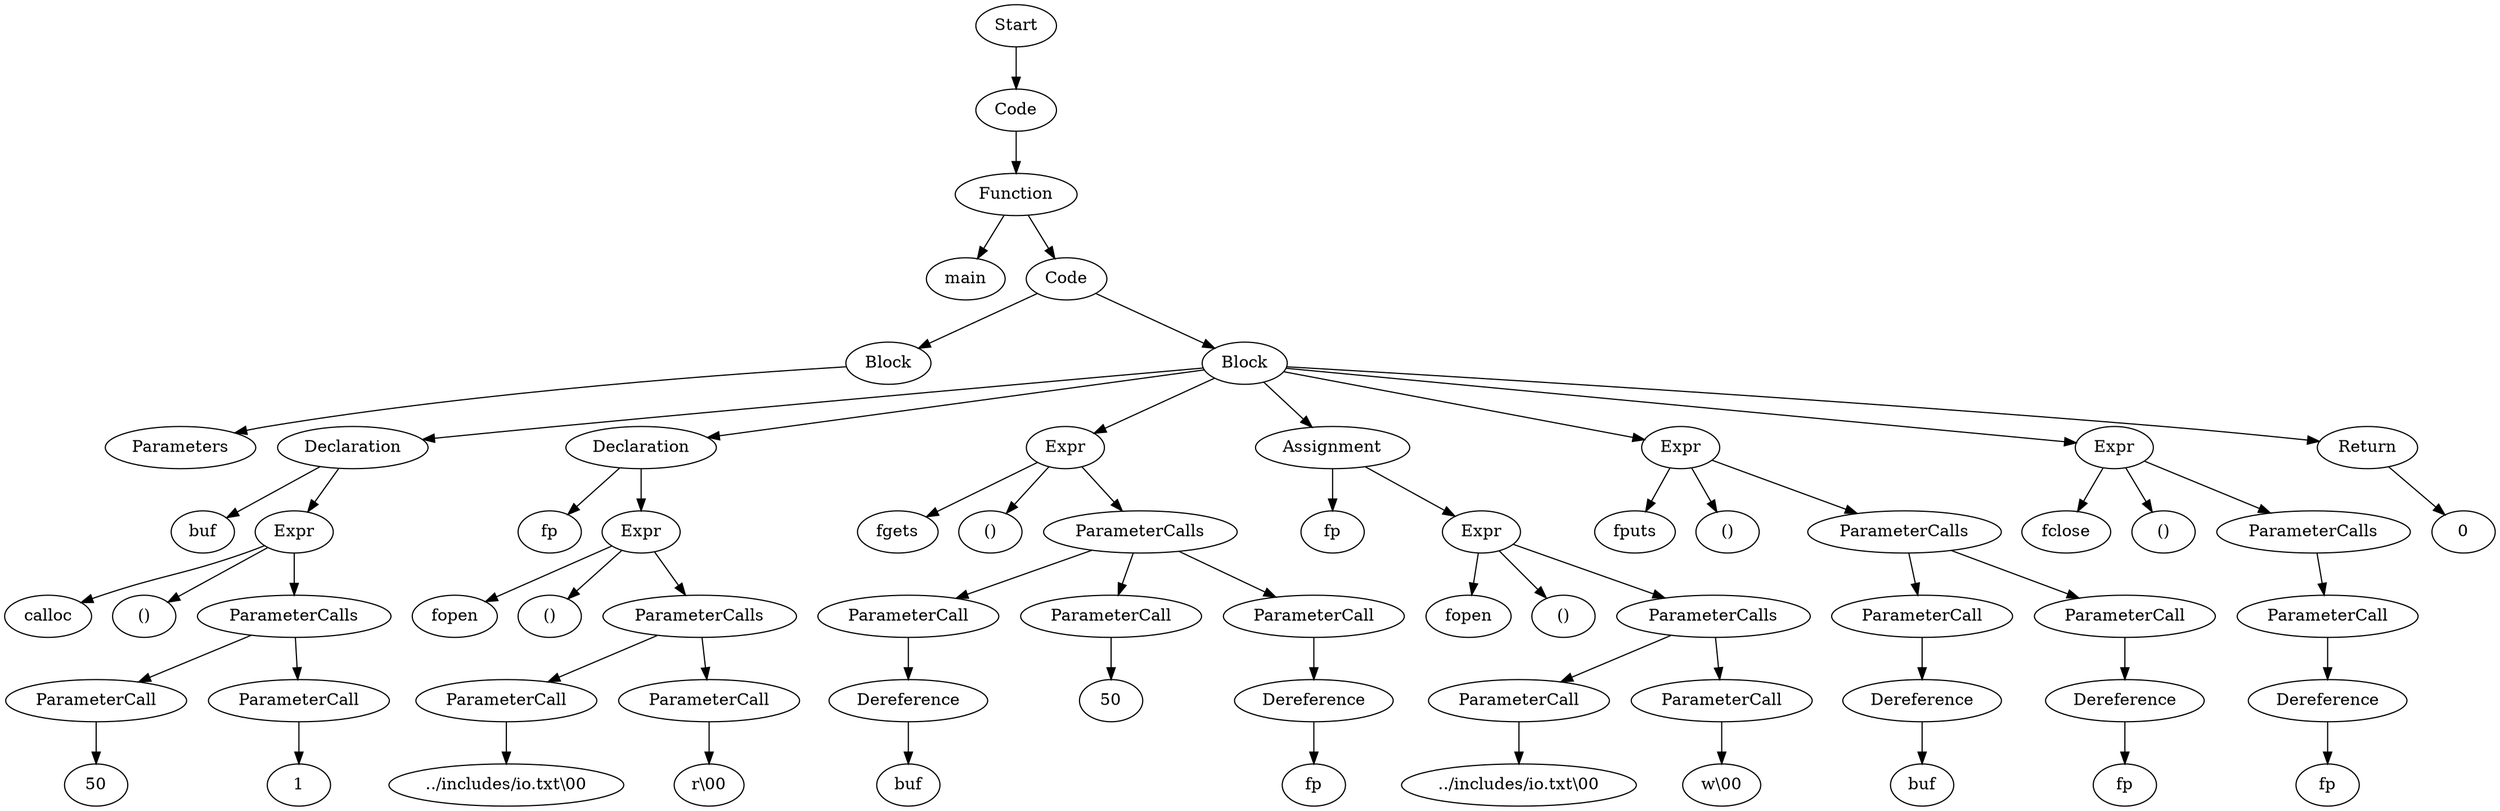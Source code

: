digraph AST {
  "131770530825600" [label="Start"];
  "131770530825600" -> "131770529307264";
  "131770529307264" [label="Code"];
  "131770529307264" -> "131770529300880";
  "131770529300880" [label="Function"];
  "131770529300880" -> "131770529301456";
  "131770529300880" -> "131770529304624";
  "131770529301456" [label="main"];
  "131770529304624" [label="Code"];
  "131770529304624" -> "131770529239808";
  "131770529304624" -> "131770529250752";
  "131770529239808" [label="Block"];
  "131770529239808" -> "131770529303328";
  "131770529303328" [label="Parameters"];
  "131770529250752" [label="Block"];
  "131770529250752" -> "131770529303232";
  "131770529250752" -> "131770529307360";
  "131770529250752" -> "131770529583584";
  "131770529250752" -> "131770529242112";
  "131770529250752" -> "131770529237456";
  "131770529250752" -> "131770529248208";
  "131770529250752" -> "131770529242208";
  "131770529303232" [label="Declaration"];
  "131770529303232" -> "131770529308272";
  "131770529303232" -> "131770529302656";
  "131770529308272" [label="buf"];
  "131770529302656" [label="Expr"];
  "131770529302656" -> "131770529309232";
  "131770529302656" -> "131770529302272";
  "131770529302656" -> "131770529308416";
  "131770529309232" [label="calloc"];
  "131770529302272" [label="()"];
  "131770529308416" [label="ParameterCalls"];
  "131770529308416" -> "131770529307072";
  "131770529308416" -> "131770529302704";
  "131770529307072" [label="ParameterCall"];
  "131770529307072" -> "131770529307504";
  "131770529307504" [label="50"];
  "131770529302704" [label="ParameterCall"];
  "131770529302704" -> "131770529303616";
  "131770529303616" [label="1"];
  "131770529307360" [label="Declaration"];
  "131770529307360" -> "131770529302416";
  "131770529307360" -> "131770529304048";
  "131770529302416" [label="fp"];
  "131770529304048" [label="Expr"];
  "131770529304048" -> "131770529305488";
  "131770529304048" -> "131770529305392";
  "131770529304048" -> "131770529583968";
  "131770529305488" [label="fopen"];
  "131770529305392" [label="()"];
  "131770529583968" [label="ParameterCalls"];
  "131770529583968" -> "131770529581808";
  "131770529583968" -> "131770529582960";
  "131770529581808" [label="ParameterCall"];
  "131770529581808" -> "131770529580128";
  "131770529580128" [label="../includes/io.txt\\00"];
  "131770529582960" [label="ParameterCall"];
  "131770529582960" -> "131770529586032";
  "131770529586032" [label="r\\00"];
  "131770529583584" [label="Expr"];
  "131770529583584" -> "131770529583104";
  "131770529583584" -> "131770529300544";
  "131770529583584" -> "131770529590064";
  "131770529583104" [label="fgets"];
  "131770529300544" [label="()"];
  "131770529590064" [label="ParameterCalls"];
  "131770529590064" -> "131770528851008";
  "131770529590064" -> "131770528843376";
  "131770529590064" -> "131770529239664";
  "131770528851008" [label="ParameterCall"];
  "131770528851008" -> "131770529247296";
  "131770529247296" [label="Dereference"];
  "131770529247296" -> "131770528850960";
  "131770528850960" [label="buf"];
  "131770528843376" [label="ParameterCall"];
  "131770528843376" -> "131770529240864";
  "131770529240864" [label="50"];
  "131770529239664" [label="ParameterCall"];
  "131770529239664" -> "131770529240432";
  "131770529240432" [label="Dereference"];
  "131770529240432" -> "131770529248400";
  "131770529248400" [label="fp"];
  "131770529242112" [label="Assignment"];
  "131770529242112" -> "131770529249456";
  "131770529242112" -> "131770529246528";
  "131770529249456" [label="fp"];
  "131770529246528" [label="Expr"];
  "131770529246528" -> "131770529241344";
  "131770529246528" -> "131770529745600";
  "131770529246528" -> "131770529241200";
  "131770529241344" [label="fopen"];
  "131770529745600" [label="()"];
  "131770529241200" [label="ParameterCalls"];
  "131770529241200" -> "131770529250704";
  "131770529241200" -> "131770529247680";
  "131770529250704" [label="ParameterCall"];
  "131770529250704" -> "131770529241104";
  "131770529241104" [label="../includes/io.txt\\00"];
  "131770529247680" [label="ParameterCall"];
  "131770529247680" -> "131770529248544";
  "131770529248544" [label="w\\00"];
  "131770529237456" [label="Expr"];
  "131770529237456" -> "131770529246384";
  "131770529237456" -> "131770529238560";
  "131770529237456" -> "131770529241680";
  "131770529246384" [label="fputs"];
  "131770529238560" [label="()"];
  "131770529241680" [label="ParameterCalls"];
  "131770529241680" -> "131770529236592";
  "131770529241680" -> "131770529250272";
  "131770529236592" [label="ParameterCall"];
  "131770529236592" -> "131770529243408";
  "131770529243408" [label="Dereference"];
  "131770529243408" -> "131770529250416";
  "131770529250416" [label="buf"];
  "131770529250272" [label="ParameterCall"];
  "131770529250272" -> "131770529247392";
  "131770529247392" [label="Dereference"];
  "131770529247392" -> "131770529244320";
  "131770529244320" [label="fp"];
  "131770529248208" [label="Expr"];
  "131770529248208" -> "131770529240288";
  "131770529248208" -> "131770529802960";
  "131770529248208" -> "131770529237168";
  "131770529240288" [label="fclose"];
  "131770529802960" [label="()"];
  "131770529237168" [label="ParameterCalls"];
  "131770529237168" -> "131770529235344";
  "131770529235344" [label="ParameterCall"];
  "131770529235344" -> "131770529243936";
  "131770529243936" [label="Dereference"];
  "131770529243936" -> "131770529245136";
  "131770529245136" [label="fp"];
  "131770529242208" [label="Return"];
  "131770529242208" -> "131770529238128";
  "131770529238128" [label="0"];
}
